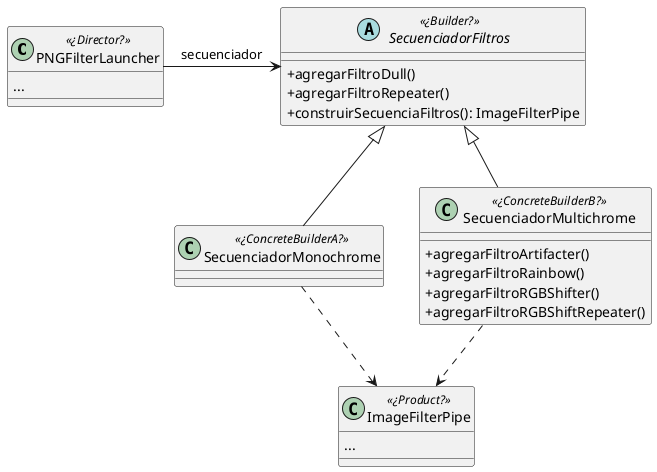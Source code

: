 @startuml

skinparam classAttributeIconSize 0

class PNGFilterLauncher <<¿Director?>> {
...
}

abstract class SecuenciadorFiltros <<¿Builder?>> {
+agregarFiltroDull()
+agregarFiltroRepeater()
+construirSecuenciaFiltros(): ImageFilterPipe
}

class SecuenciadorMonochrome <<¿ConcreteBuilderA?>> extends SecuenciadorFiltros {}
class SecuenciadorMultichrome <<¿ConcreteBuilderB?>>  extends SecuenciadorFiltros {
+agregarFiltroArtifacter()
+agregarFiltroRainbow()
+agregarFiltroRGBShifter()
+agregarFiltroRGBShiftRepeater()
}

class ImageFilterPipe <<¿Product?>> {
...
}

PNGFilterLauncher -right-> SecuenciadorFiltros: secuenciador

SecuenciadorMonochrome ..> ImageFilterPipe
SecuenciadorMultichrome ..> ImageFilterPipe

@enduml
